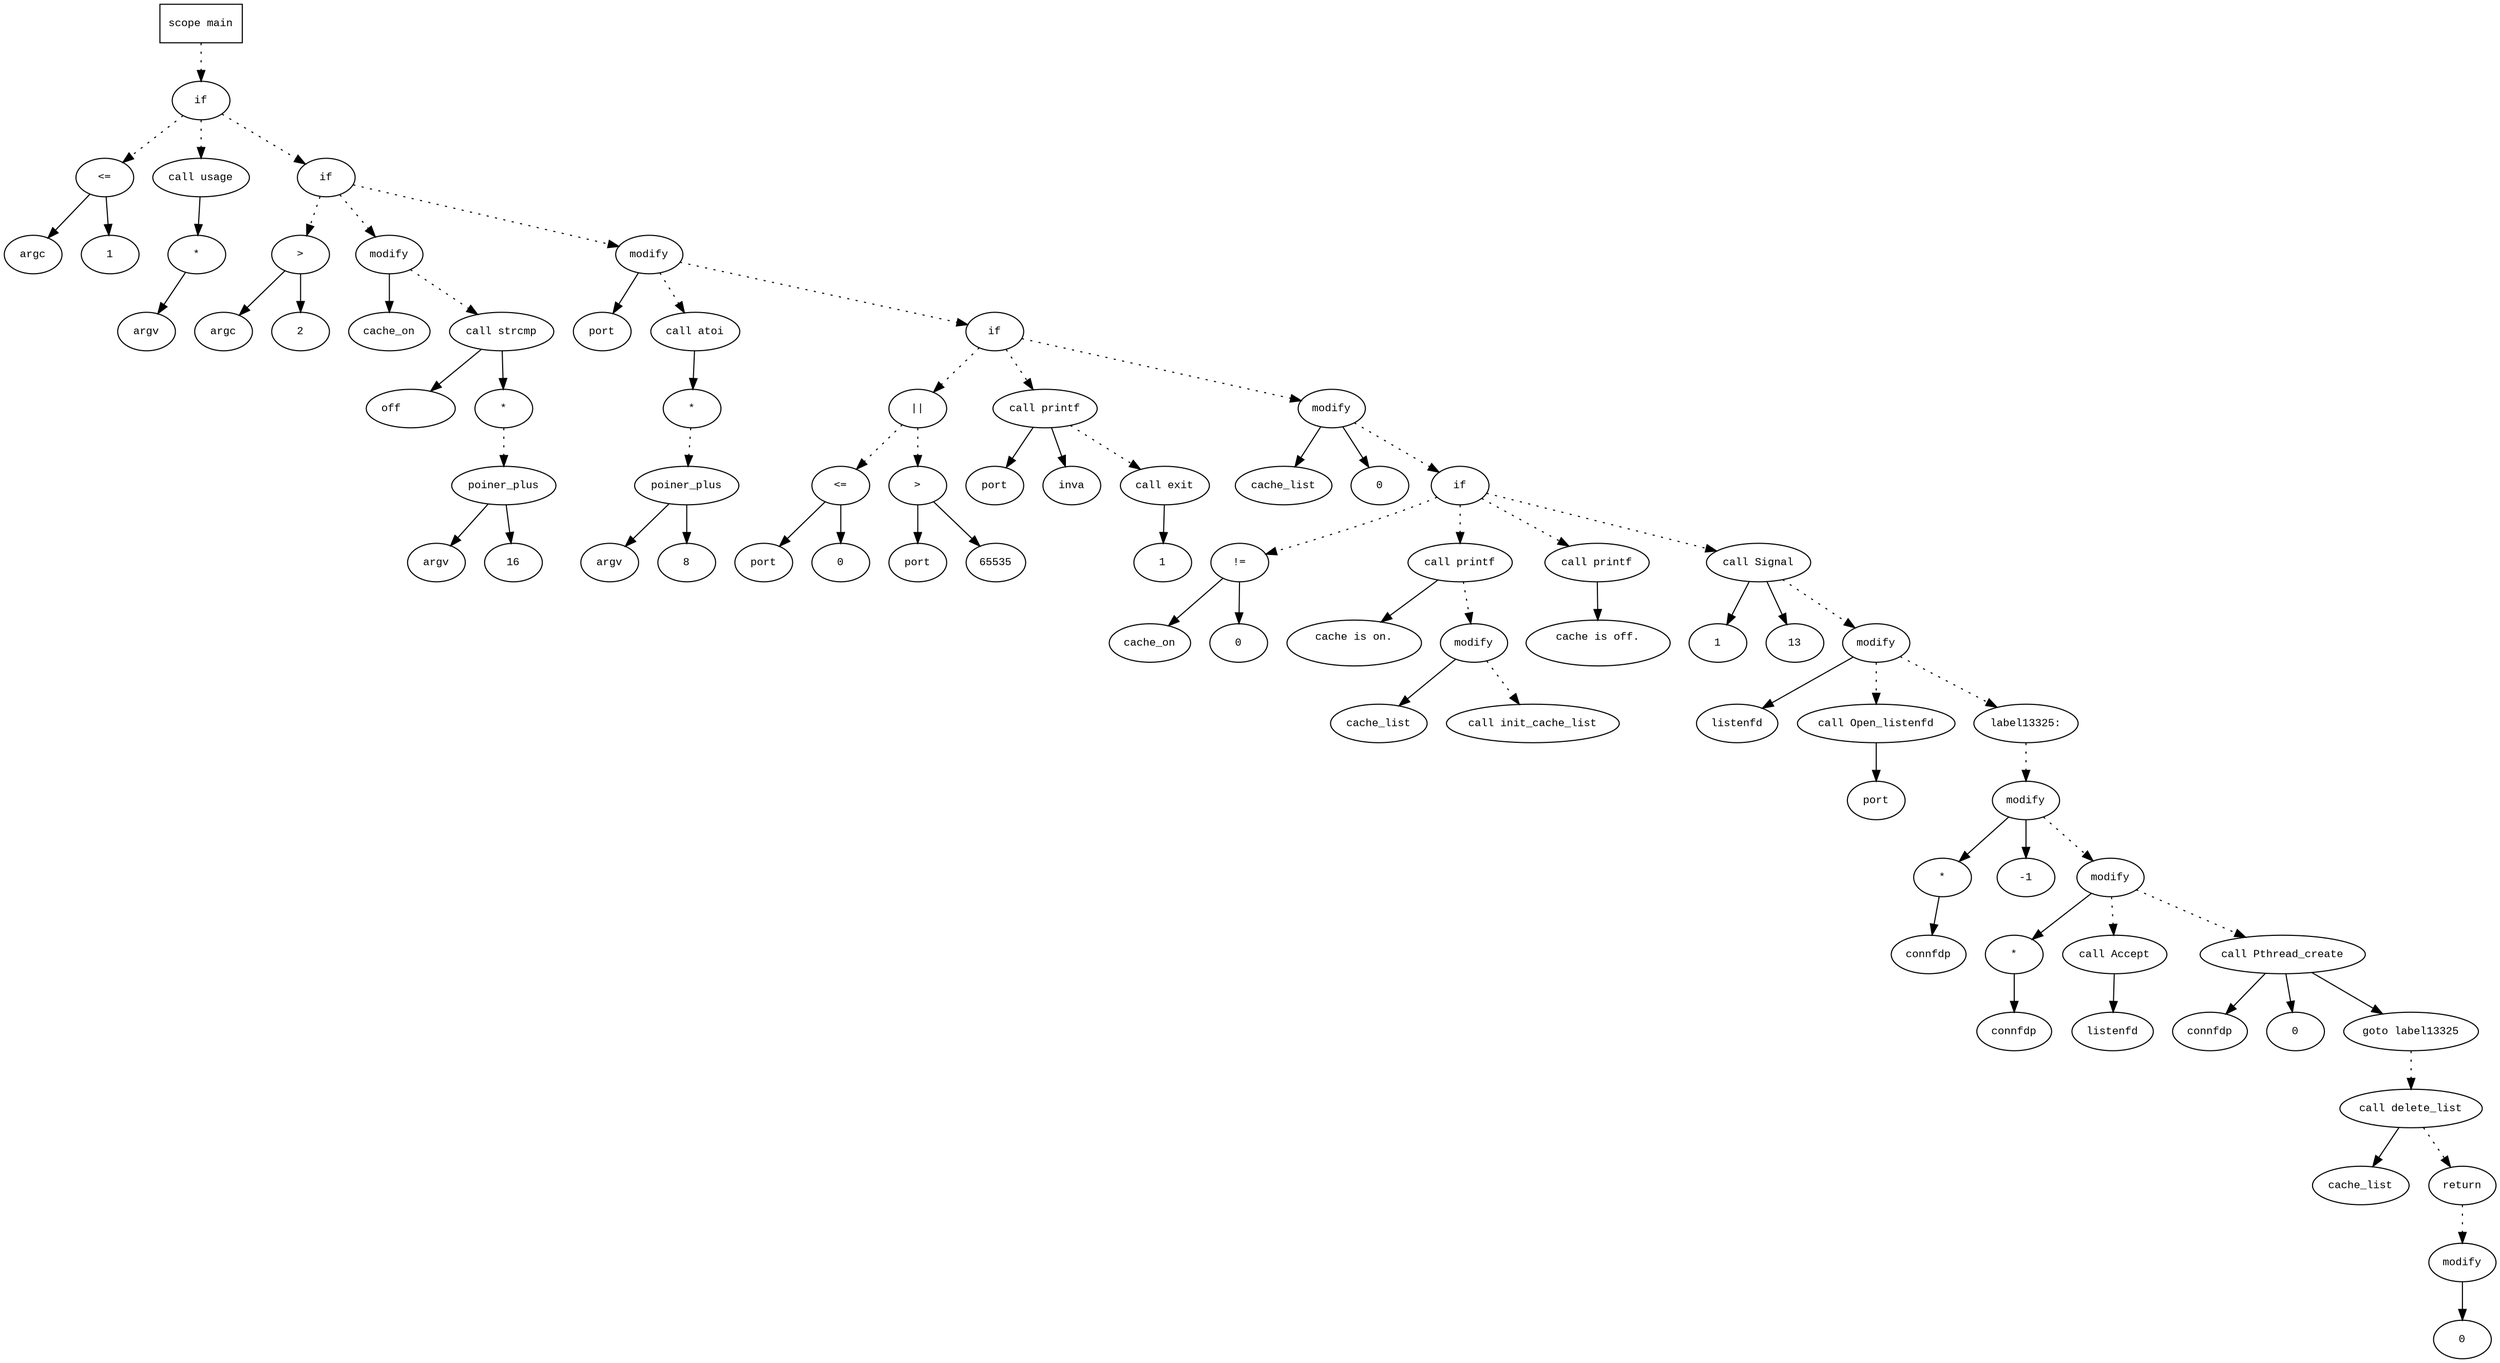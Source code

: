 digraph AST {
  graph [fontname="Times New Roman",fontsize=10];
  node  [fontname="Courier New",fontsize=10];
  edge  [fontname="Times New Roman",fontsize=10];

  node1 [label="scope main",shape=box];
  node2 [label="if",shape=ellipse];
  node3 [label="<=",shape=ellipse];
  node4 [label="argc",shape=ellipse];
  node3->node4;
  node5 [label="1",shape=ellipse];
  node3->node5;
  node2 -> node3 [style=dotted]
  node6 [label="call usage",shape=ellipse];
  node7 [label="*",shape=ellipse];
  node8 [label="argv",shape=ellipse];
  node7->node8;
  node6->node7;
  node2 -> node6 [style=dotted]
  node1 -> node2 [style=dotted]
  node9 [label="if",shape=ellipse];
  node10 [label=">",shape=ellipse];
  node11 [label="argc",shape=ellipse];
  node10->node11;
  node12 [label="2",shape=ellipse];
  node10->node12;
  node9 -> node10 [style=dotted]
  node13 [label="modify",shape=ellipse];
  node14 [label="cache_on",shape=ellipse];
  node13->node14;
  node15 [label="call strcmp",shape=ellipse];
  node16 [label="off      ",shape=ellipse];
  node15->node16;
  node17 [label="*",shape=ellipse];
  node18 [label="poiner_plus",shape=ellipse];
  node19 [label="argv",shape=ellipse];
  node18->node19;
  node20 [label="16",shape=ellipse];
  node18->node20;
  node17 -> node18 [style=dotted]
  node15->node17;
  node13 -> node15 [style=dotted]
  node9 -> node13 [style=dotted]
  node2 -> node9 [style=dotted]
  node21 [label="modify",shape=ellipse];
  node22 [label="port",shape=ellipse];
  node21->node22;
  node23 [label="call atoi",shape=ellipse];
  node24 [label="*",shape=ellipse];
  node25 [label="poiner_plus",shape=ellipse];
  node26 [label="argv",shape=ellipse];
  node25->node26;
  node27 [label="8",shape=ellipse];
  node25->node27;
  node24 -> node25 [style=dotted]
  node23->node24;
  node21 -> node23 [style=dotted]
  node9 -> node21 [style=dotted]
  node28 [label="if",shape=ellipse];
  node29 [label="||",shape=ellipse];
  node30 [label="<=",shape=ellipse];
  node31 [label="port",shape=ellipse];
  node30->node31;
  node32 [label="0",shape=ellipse];
  node30->node32;
  node29 -> node30 [style=dotted]
  node33 [label=">",shape=ellipse];
  node34 [label="port",shape=ellipse];
  node33->node34;
  node35 [label="65535",shape=ellipse];
  node33->node35;
  node29 -> node33 [style=dotted]
  node28 -> node29 [style=dotted]
  node36 [label="call printf",shape=ellipse];
  node37 [label="port",shape=ellipse];
  node36->node37;
  node38 [label="inva",shape=ellipse];
  node36->node38;
  node28 -> node36 [style=dotted]
  node39 [label="call exit",shape=ellipse];
  node40 [label="1",shape=ellipse];
  node39->node40;
  node36 -> node39 [style=dotted]
  node21 -> node28 [style=dotted]
  node41 [label="modify",shape=ellipse];
  node42 [label="cache_list",shape=ellipse];
  node41->node42;
  node43 [label="0",shape=ellipse];
  node41->node43;
  node28 -> node41 [style=dotted]
  node44 [label="if",shape=ellipse];
  node45 [label="!=",shape=ellipse];
  node46 [label="cache_on",shape=ellipse];
  node45->node46;
  node47 [label="0",shape=ellipse];
  node45->node47;
  node44 -> node45 [style=dotted]
  node48 [label="call printf",shape=ellipse];
  node49 [label="cache is on.
  ",shape=ellipse];
  node48->node49;
  node44 -> node48 [style=dotted]
  node50 [label="modify",shape=ellipse];
  node51 [label="cache_list",shape=ellipse];
  node50->node51;
  node52 [label="call init_cache_list",shape=ellipse];
  node50 -> node52 [style=dotted]
  node48 -> node50 [style=dotted]
  node53 [label="call printf",shape=ellipse];
  node54 [label="cache is off.
  ",shape=ellipse];
  node53->node54;
  node44 -> node53 [style=dotted]
  node41 -> node44 [style=dotted]
  node55 [label="call Signal",shape=ellipse];
  node56 [label="1",shape=ellipse];
  node55->node56;
  node57 [label="13",shape=ellipse];
  node55->node57;
  node44 -> node55 [style=dotted]
  node58 [label="modify",shape=ellipse];
  node59 [label="listenfd",shape=ellipse];
  node58->node59;
  node60 [label="call Open_listenfd",shape=ellipse];
  node61 [label="port",shape=ellipse];
  node60->node61;
  node58 -> node60 [style=dotted]
  node55 -> node58 [style=dotted]
  node62 [label="label13325:",shape=ellipse];
  node58 -> node62 [style=dotted]
  node63 [label="modify",shape=ellipse];
  node64 [label="*",shape=ellipse];
  node65 [label="connfdp",shape=ellipse];
  node64->node65;
  node63->node64;
  node66 [label="-1",shape=ellipse];
  node63->node66;
  node62 -> node63 [style=dotted]
  node67 [label="modify",shape=ellipse];
  node68 [label="*",shape=ellipse];
  node69 [label="connfdp",shape=ellipse];
  node68->node69;
  node67->node68;
  node70 [label="call Accept",shape=ellipse];
  node71 [label="listenfd",shape=ellipse];
  node70->node71;
  node67 -> node70 [style=dotted]
  node63 -> node67 [style=dotted]
  node72 [label="call Pthread_create",shape=ellipse];
  node73 [label="connfdp",shape=ellipse];
  node72->node73;
  node74 [label="0",shape=ellipse];
  node72->node74;
  node67 -> node72 [style=dotted]
  node75 [label="goto label13325",shape=ellipse];
  node72->node75;
  node76 [label="call delete_list",shape=ellipse];
  node77 [label="cache_list",shape=ellipse];
  node76->node77;
  node75 -> node76 [style=dotted]
  node78 [label="return",shape=ellipse];
  node79 [label="modify",shape=ellipse];
  node80 [label="0",shape=ellipse];
  node79->node80;
  node78 -> node79 [style=dotted]
  node76 -> node78 [style=dotted]
} 